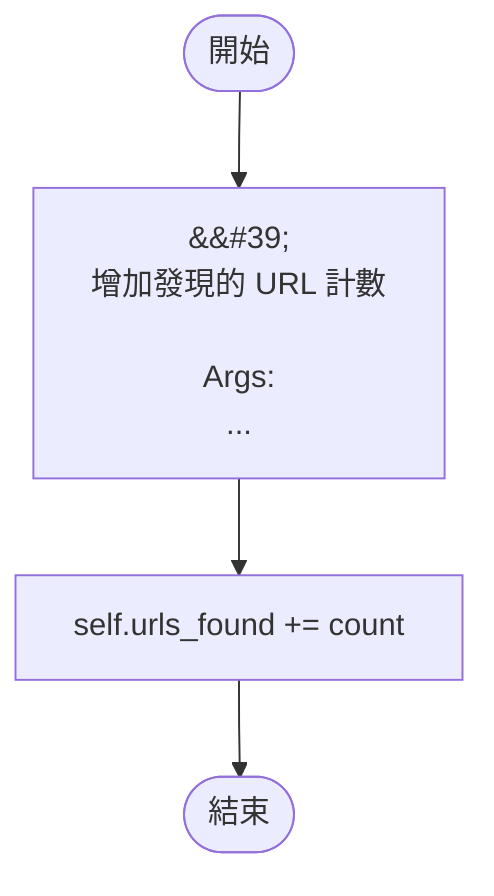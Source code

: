 flowchart TB
    n1([開始])
    n2([結束])
    n3[&amp;&#35;39;\n        增加發現的 URL 計數\n\n        Args:\n   ...]
    n4[self.urls_found += count]
    n1 --> n3
    n3 --> n4
    n4 --> n2
